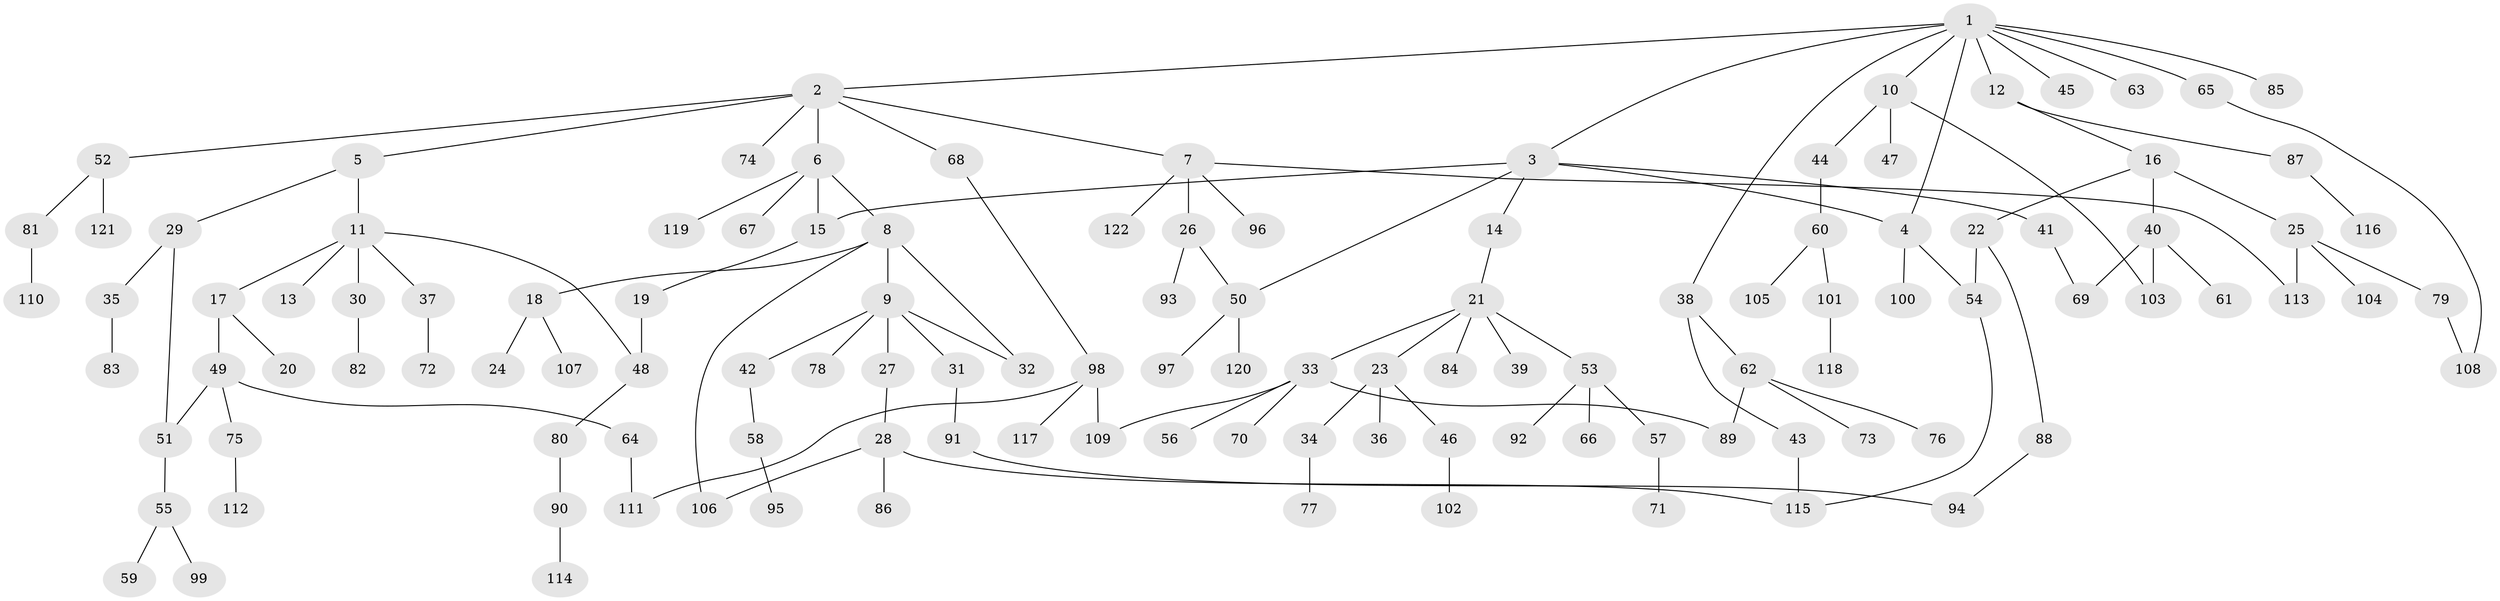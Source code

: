 // Generated by graph-tools (version 1.1) at 2025/34/03/09/25 02:34:15]
// undirected, 122 vertices, 139 edges
graph export_dot {
graph [start="1"]
  node [color=gray90,style=filled];
  1;
  2;
  3;
  4;
  5;
  6;
  7;
  8;
  9;
  10;
  11;
  12;
  13;
  14;
  15;
  16;
  17;
  18;
  19;
  20;
  21;
  22;
  23;
  24;
  25;
  26;
  27;
  28;
  29;
  30;
  31;
  32;
  33;
  34;
  35;
  36;
  37;
  38;
  39;
  40;
  41;
  42;
  43;
  44;
  45;
  46;
  47;
  48;
  49;
  50;
  51;
  52;
  53;
  54;
  55;
  56;
  57;
  58;
  59;
  60;
  61;
  62;
  63;
  64;
  65;
  66;
  67;
  68;
  69;
  70;
  71;
  72;
  73;
  74;
  75;
  76;
  77;
  78;
  79;
  80;
  81;
  82;
  83;
  84;
  85;
  86;
  87;
  88;
  89;
  90;
  91;
  92;
  93;
  94;
  95;
  96;
  97;
  98;
  99;
  100;
  101;
  102;
  103;
  104;
  105;
  106;
  107;
  108;
  109;
  110;
  111;
  112;
  113;
  114;
  115;
  116;
  117;
  118;
  119;
  120;
  121;
  122;
  1 -- 2;
  1 -- 3;
  1 -- 4;
  1 -- 10;
  1 -- 12;
  1 -- 38;
  1 -- 45;
  1 -- 63;
  1 -- 65;
  1 -- 85;
  2 -- 5;
  2 -- 6;
  2 -- 7;
  2 -- 52;
  2 -- 68;
  2 -- 74;
  3 -- 14;
  3 -- 41;
  3 -- 15;
  3 -- 4;
  3 -- 50;
  4 -- 54;
  4 -- 100;
  5 -- 11;
  5 -- 29;
  6 -- 8;
  6 -- 15;
  6 -- 67;
  6 -- 119;
  7 -- 26;
  7 -- 96;
  7 -- 122;
  7 -- 113;
  8 -- 9;
  8 -- 18;
  8 -- 32;
  8 -- 106;
  9 -- 27;
  9 -- 31;
  9 -- 42;
  9 -- 78;
  9 -- 32;
  10 -- 44;
  10 -- 47;
  10 -- 103;
  11 -- 13;
  11 -- 17;
  11 -- 30;
  11 -- 37;
  11 -- 48;
  12 -- 16;
  12 -- 87;
  14 -- 21;
  15 -- 19;
  16 -- 22;
  16 -- 25;
  16 -- 40;
  17 -- 20;
  17 -- 49;
  18 -- 24;
  18 -- 107;
  19 -- 48;
  21 -- 23;
  21 -- 33;
  21 -- 39;
  21 -- 53;
  21 -- 84;
  22 -- 88;
  22 -- 54;
  23 -- 34;
  23 -- 36;
  23 -- 46;
  25 -- 79;
  25 -- 104;
  25 -- 113;
  26 -- 50;
  26 -- 93;
  27 -- 28;
  28 -- 86;
  28 -- 115;
  28 -- 106;
  29 -- 35;
  29 -- 51;
  30 -- 82;
  31 -- 91;
  33 -- 56;
  33 -- 70;
  33 -- 89;
  33 -- 109;
  34 -- 77;
  35 -- 83;
  37 -- 72;
  38 -- 43;
  38 -- 62;
  40 -- 61;
  40 -- 69;
  40 -- 103;
  41 -- 69;
  42 -- 58;
  43 -- 115;
  44 -- 60;
  46 -- 102;
  48 -- 80;
  49 -- 51;
  49 -- 64;
  49 -- 75;
  50 -- 97;
  50 -- 120;
  51 -- 55;
  52 -- 81;
  52 -- 121;
  53 -- 57;
  53 -- 66;
  53 -- 92;
  54 -- 115;
  55 -- 59;
  55 -- 99;
  57 -- 71;
  58 -- 95;
  60 -- 101;
  60 -- 105;
  62 -- 73;
  62 -- 76;
  62 -- 89;
  64 -- 111;
  65 -- 108;
  68 -- 98;
  75 -- 112;
  79 -- 108;
  80 -- 90;
  81 -- 110;
  87 -- 116;
  88 -- 94;
  90 -- 114;
  91 -- 94;
  98 -- 109;
  98 -- 117;
  98 -- 111;
  101 -- 118;
}
